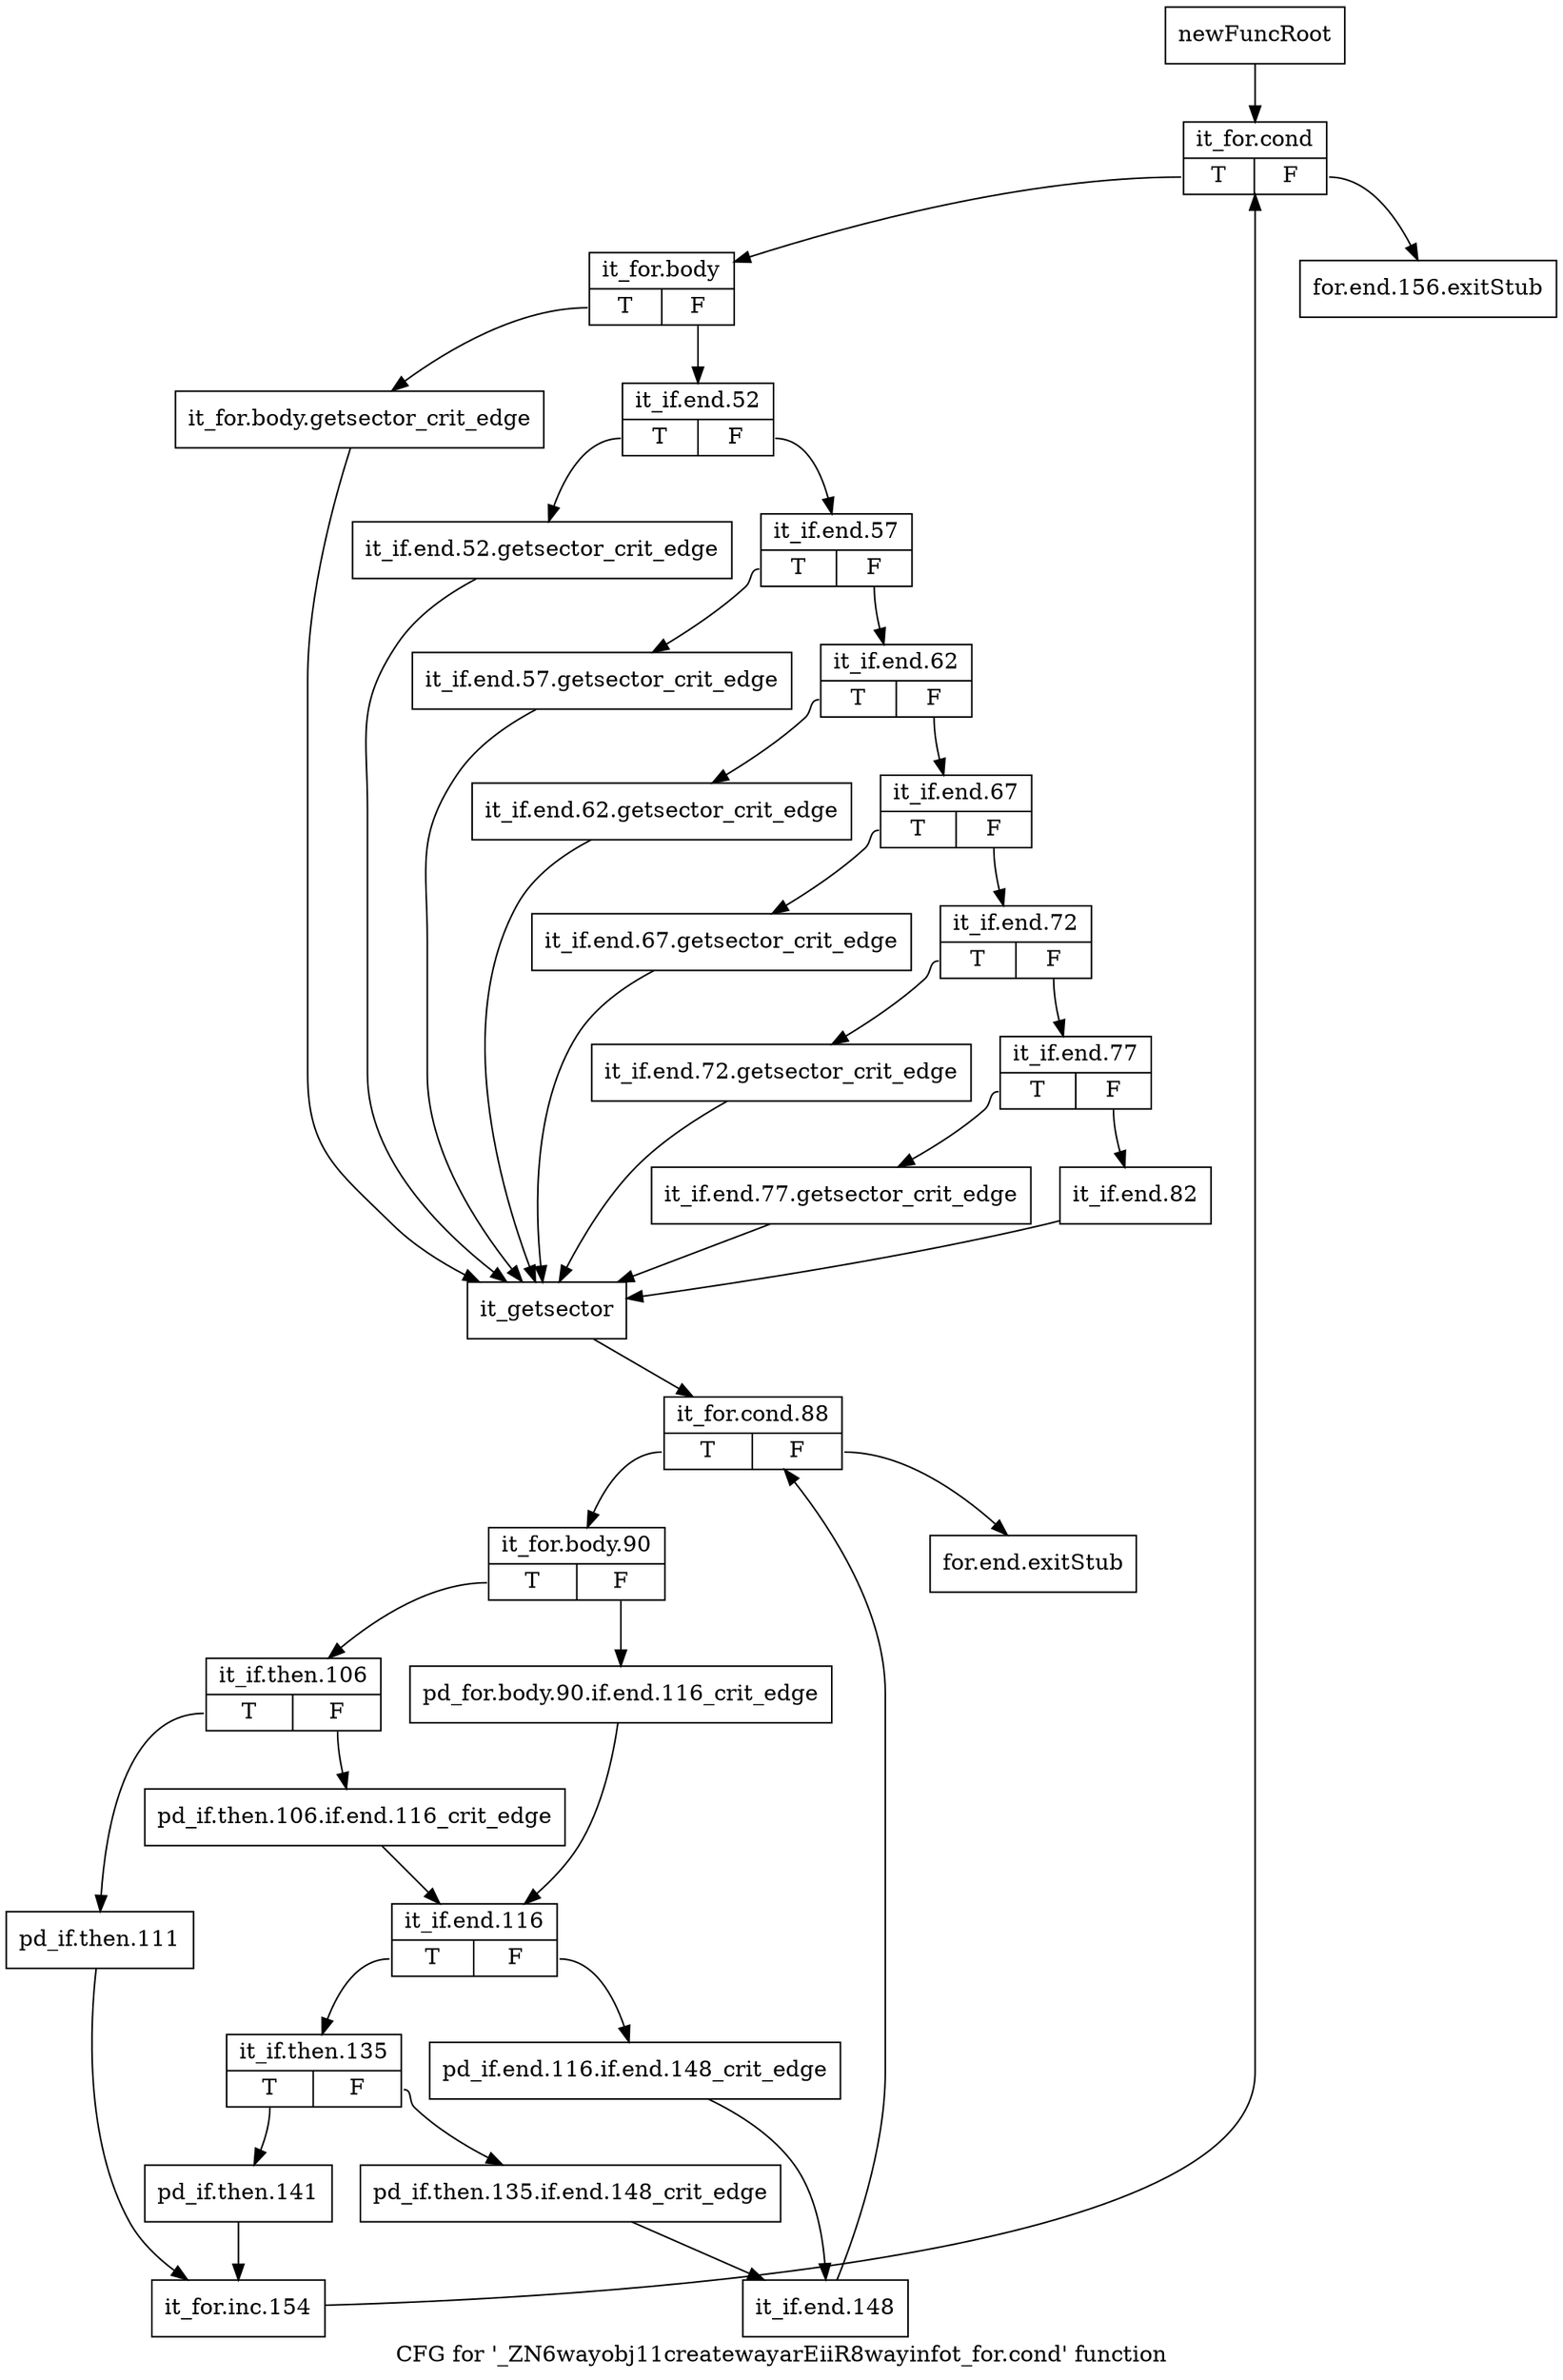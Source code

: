 digraph "CFG for '_ZN6wayobj11createwayarEiiR8wayinfot_for.cond' function" {
	label="CFG for '_ZN6wayobj11createwayarEiiR8wayinfot_for.cond' function";

	Node0x240df40 [shape=record,label="{newFuncRoot}"];
	Node0x240df40 -> Node0x240e030;
	Node0x240df90 [shape=record,label="{for.end.156.exitStub}"];
	Node0x240dfe0 [shape=record,label="{for.end.exitStub}"];
	Node0x240e030 [shape=record,label="{it_for.cond|{<s0>T|<s1>F}}"];
	Node0x240e030:s0 -> Node0x240e080;
	Node0x240e030:s1 -> Node0x240df90;
	Node0x240e080 [shape=record,label="{it_for.body|{<s0>T|<s1>F}}"];
	Node0x240e080:s0 -> Node0x240e4e0;
	Node0x240e080:s1 -> Node0x240e0d0;
	Node0x240e0d0 [shape=record,label="{it_if.end.52|{<s0>T|<s1>F}}"];
	Node0x240e0d0:s0 -> Node0x240e490;
	Node0x240e0d0:s1 -> Node0x240e120;
	Node0x240e120 [shape=record,label="{it_if.end.57|{<s0>T|<s1>F}}"];
	Node0x240e120:s0 -> Node0x240e440;
	Node0x240e120:s1 -> Node0x240e170;
	Node0x240e170 [shape=record,label="{it_if.end.62|{<s0>T|<s1>F}}"];
	Node0x240e170:s0 -> Node0x240e3f0;
	Node0x240e170:s1 -> Node0x240e1c0;
	Node0x240e1c0 [shape=record,label="{it_if.end.67|{<s0>T|<s1>F}}"];
	Node0x240e1c0:s0 -> Node0x240e3a0;
	Node0x240e1c0:s1 -> Node0x240e210;
	Node0x240e210 [shape=record,label="{it_if.end.72|{<s0>T|<s1>F}}"];
	Node0x240e210:s0 -> Node0x240e350;
	Node0x240e210:s1 -> Node0x240e260;
	Node0x240e260 [shape=record,label="{it_if.end.77|{<s0>T|<s1>F}}"];
	Node0x240e260:s0 -> Node0x240e300;
	Node0x240e260:s1 -> Node0x240e2b0;
	Node0x240e2b0 [shape=record,label="{it_if.end.82}"];
	Node0x240e2b0 -> Node0x240e530;
	Node0x240e300 [shape=record,label="{it_if.end.77.getsector_crit_edge}"];
	Node0x240e300 -> Node0x240e530;
	Node0x240e350 [shape=record,label="{it_if.end.72.getsector_crit_edge}"];
	Node0x240e350 -> Node0x240e530;
	Node0x240e3a0 [shape=record,label="{it_if.end.67.getsector_crit_edge}"];
	Node0x240e3a0 -> Node0x240e530;
	Node0x240e3f0 [shape=record,label="{it_if.end.62.getsector_crit_edge}"];
	Node0x240e3f0 -> Node0x240e530;
	Node0x240e440 [shape=record,label="{it_if.end.57.getsector_crit_edge}"];
	Node0x240e440 -> Node0x240e530;
	Node0x240e490 [shape=record,label="{it_if.end.52.getsector_crit_edge}"];
	Node0x240e490 -> Node0x240e530;
	Node0x240e4e0 [shape=record,label="{it_for.body.getsector_crit_edge}"];
	Node0x240e4e0 -> Node0x240e530;
	Node0x240e530 [shape=record,label="{it_getsector}"];
	Node0x240e530 -> Node0x240e580;
	Node0x240e580 [shape=record,label="{it_for.cond.88|{<s0>T|<s1>F}}"];
	Node0x240e580:s0 -> Node0x240e5d0;
	Node0x240e580:s1 -> Node0x240dfe0;
	Node0x240e5d0 [shape=record,label="{it_for.body.90|{<s0>T|<s1>F}}"];
	Node0x240e5d0:s0 -> Node0x240e670;
	Node0x240e5d0:s1 -> Node0x240e620;
	Node0x240e620 [shape=record,label="{pd_for.body.90.if.end.116_crit_edge}"];
	Node0x240e620 -> Node0x240e710;
	Node0x240e670 [shape=record,label="{it_if.then.106|{<s0>T|<s1>F}}"];
	Node0x240e670:s0 -> Node0x240e8f0;
	Node0x240e670:s1 -> Node0x240e6c0;
	Node0x240e6c0 [shape=record,label="{pd_if.then.106.if.end.116_crit_edge}"];
	Node0x240e6c0 -> Node0x240e710;
	Node0x240e710 [shape=record,label="{it_if.end.116|{<s0>T|<s1>F}}"];
	Node0x240e710:s0 -> Node0x240e7b0;
	Node0x240e710:s1 -> Node0x240e760;
	Node0x240e760 [shape=record,label="{pd_if.end.116.if.end.148_crit_edge}"];
	Node0x240e760 -> Node0x240e850;
	Node0x240e7b0 [shape=record,label="{it_if.then.135|{<s0>T|<s1>F}}"];
	Node0x240e7b0:s0 -> Node0x240e8a0;
	Node0x240e7b0:s1 -> Node0x240e800;
	Node0x240e800 [shape=record,label="{pd_if.then.135.if.end.148_crit_edge}"];
	Node0x240e800 -> Node0x240e850;
	Node0x240e850 [shape=record,label="{it_if.end.148}"];
	Node0x240e850 -> Node0x240e580;
	Node0x240e8a0 [shape=record,label="{pd_if.then.141}"];
	Node0x240e8a0 -> Node0x240e940;
	Node0x240e8f0 [shape=record,label="{pd_if.then.111}"];
	Node0x240e8f0 -> Node0x240e940;
	Node0x240e940 [shape=record,label="{it_for.inc.154}"];
	Node0x240e940 -> Node0x240e030;
}
